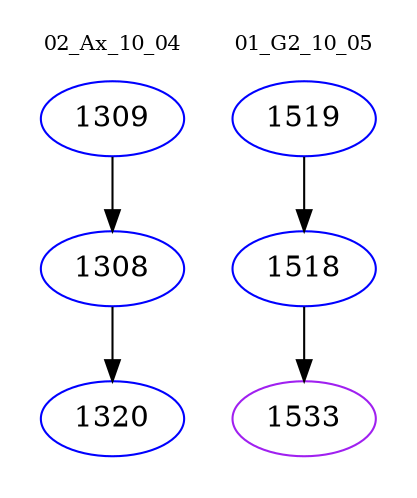 digraph{
subgraph cluster_0 {
color = white
label = "02_Ax_10_04";
fontsize=10;
T0_1309 [label="1309", color="blue"]
T0_1309 -> T0_1308 [color="black"]
T0_1308 [label="1308", color="blue"]
T0_1308 -> T0_1320 [color="black"]
T0_1320 [label="1320", color="blue"]
}
subgraph cluster_1 {
color = white
label = "01_G2_10_05";
fontsize=10;
T1_1519 [label="1519", color="blue"]
T1_1519 -> T1_1518 [color="black"]
T1_1518 [label="1518", color="blue"]
T1_1518 -> T1_1533 [color="black"]
T1_1533 [label="1533", color="purple"]
}
}
